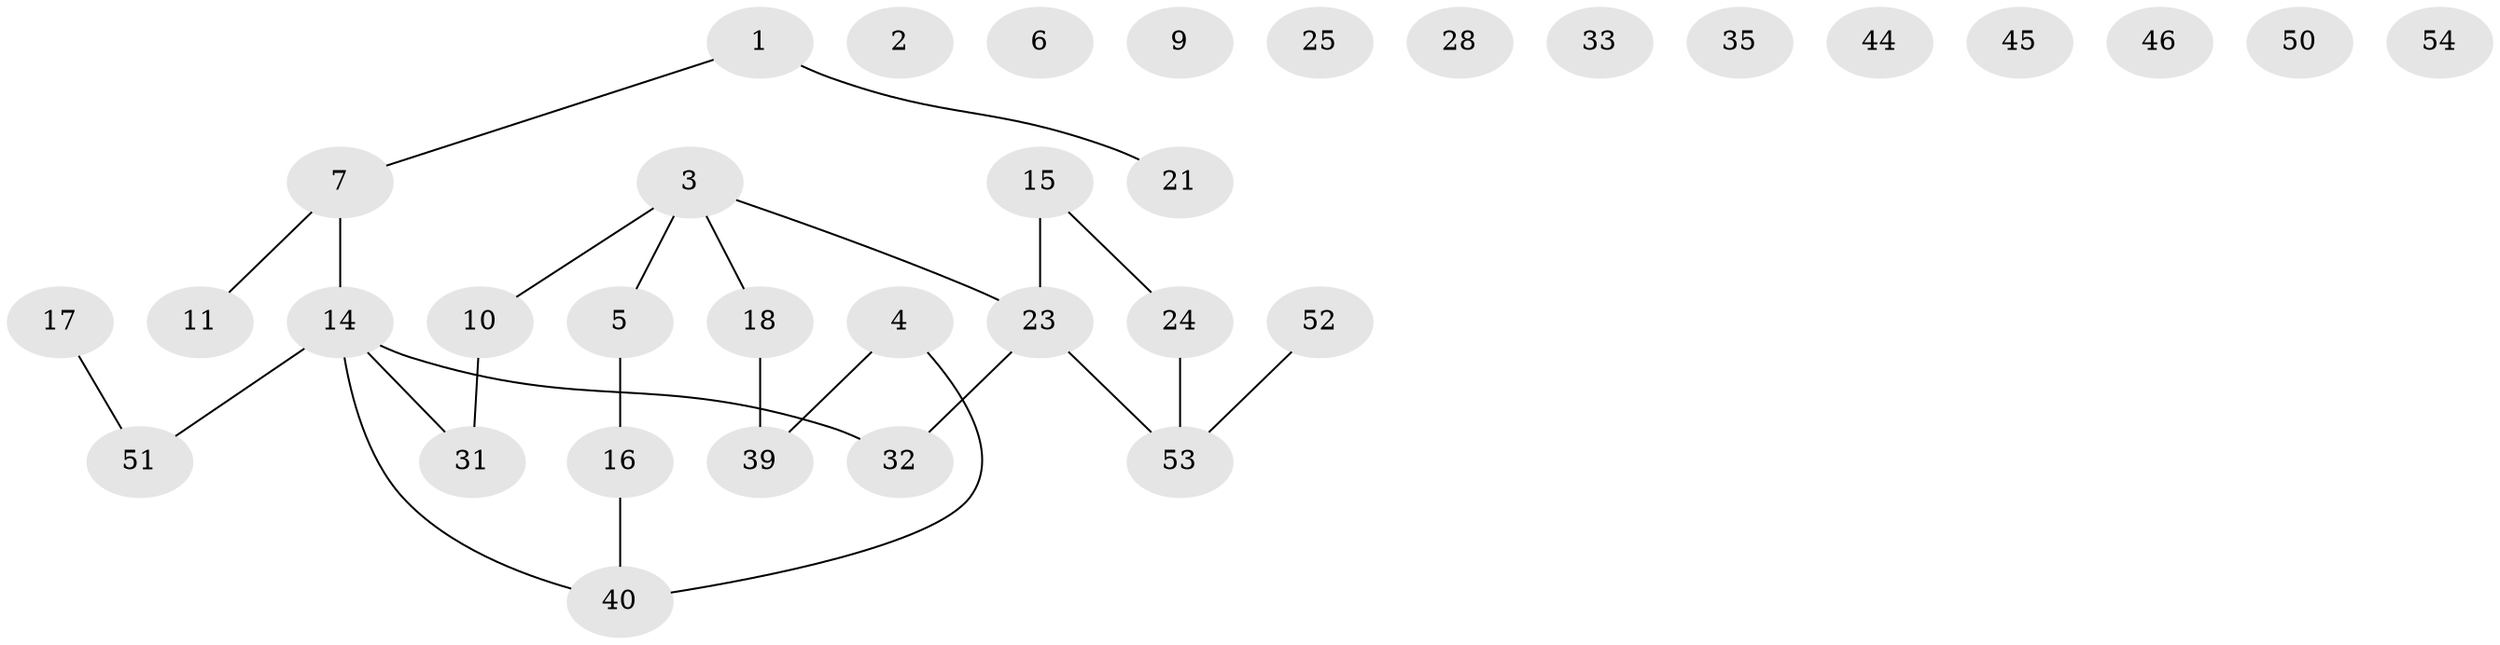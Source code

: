 // original degree distribution, {2: 0.3880597014925373, 1: 0.29850746268656714, 0: 0.13432835820895522, 4: 0.07462686567164178, 3: 0.08955223880597014, 6: 0.014925373134328358}
// Generated by graph-tools (version 1.1) at 2025/13/03/09/25 04:13:01]
// undirected, 34 vertices, 25 edges
graph export_dot {
graph [start="1"]
  node [color=gray90,style=filled];
  1 [super="+8"];
  2 [super="+38"];
  3 [super="+19"];
  4 [super="+22"];
  5 [super="+63+12"];
  6;
  7 [super="+29+42+37+13"];
  9;
  10 [super="+27"];
  11 [super="+43"];
  14 [super="+26"];
  15;
  16 [super="+66"];
  17;
  18 [super="+20"];
  21;
  23 [super="+30+59"];
  24 [super="+49+36"];
  25;
  28;
  31;
  32 [super="+65+48"];
  33;
  35 [super="+47"];
  39;
  40 [super="+41"];
  44;
  45 [super="+64"];
  46;
  50;
  51 [super="+62"];
  52;
  53 [super="+60"];
  54;
  1 -- 21;
  1 -- 7;
  3 -- 18;
  3 -- 5;
  3 -- 23;
  3 -- 10;
  4 -- 39;
  4 -- 40;
  5 -- 16;
  7 -- 11;
  7 -- 14;
  10 -- 31;
  14 -- 32;
  14 -- 51;
  14 -- 40;
  14 -- 31;
  15 -- 23;
  15 -- 24;
  16 -- 40;
  17 -- 51;
  18 -- 39;
  23 -- 53;
  23 -- 32;
  24 -- 53;
  52 -- 53;
}
